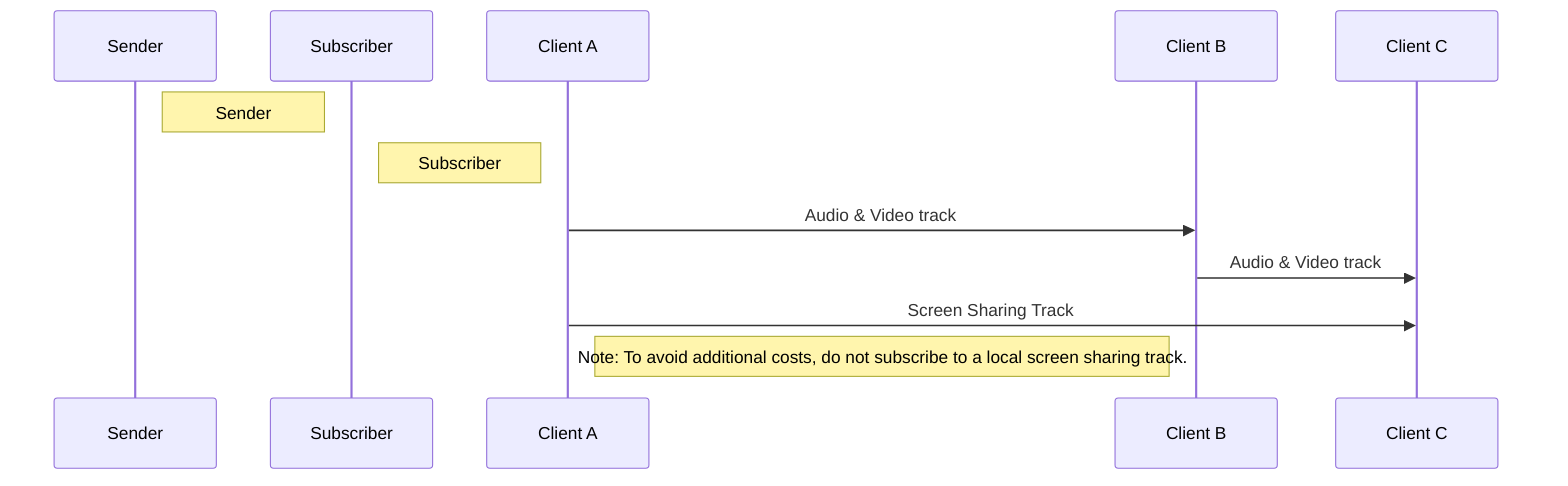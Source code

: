 sequenceDiagram
    participant Sender
    participant Subscriber
    participant Client_A as Client A
    participant Client_B as Client B
    participant Client_C as Client C

    note right of Sender: Sender
    
    note right of Subscriber: Subscriber

    Client_A ->> Client_B: Audio & Video track
    Client_B ->> Client_C: Audio & Video track
    Client_A ->> Client_C: Screen Sharing Track

    note left of Client_B: Note: To avoid additional costs, do not subscribe to a local screen sharing track.
